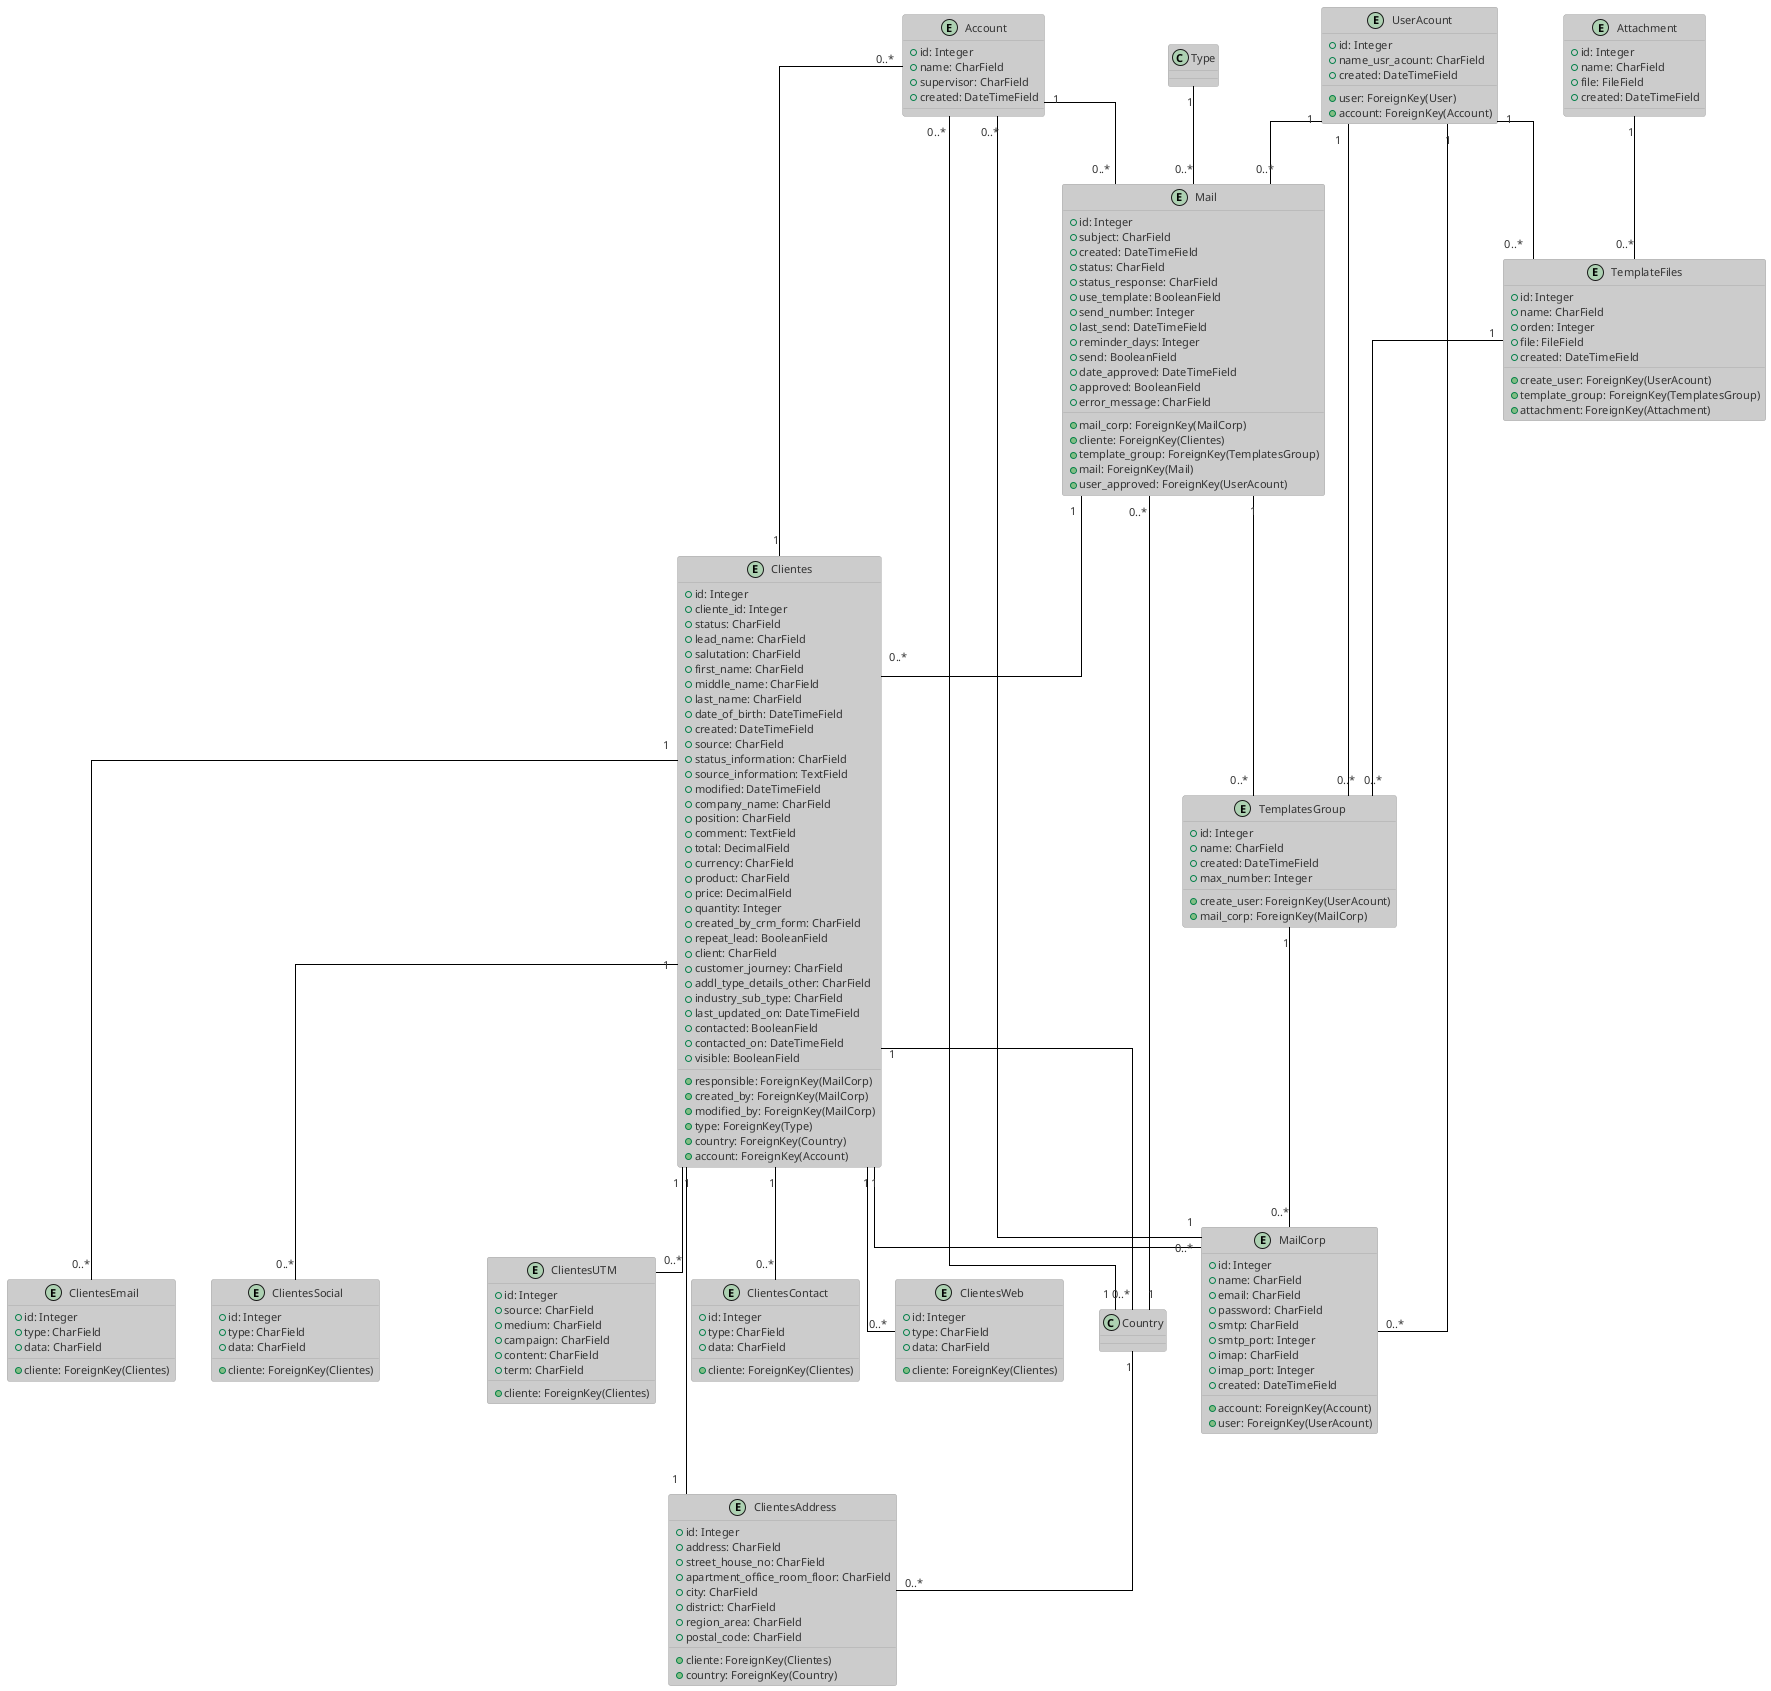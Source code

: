 @startuml
!theme reddress-lightorange
!define RECTANGLE entity
skinparam linetype ortho

RECTANGLE Account {
    +id: Integer
    +name: CharField
    +supervisor: CharField
    +created: DateTimeField
}

RECTANGLE MailCorp {
    +id: Integer
    +name: CharField
    +email: CharField
    +password: CharField
    +smtp: CharField
    +smtp_port: Integer
    +imap: CharField
    +imap_port: Integer
    +created: DateTimeField
    +account: ForeignKey(Account)
    +user: ForeignKey(UserAcount)
}

RECTANGLE Clientes {
    +id: Integer
    +cliente_id: Integer
    +status: CharField
    +lead_name: CharField
    +salutation: CharField
    +first_name: CharField
    +middle_name: CharField
    +last_name: CharField
    +date_of_birth: DateTimeField
    +created: DateTimeField
    +source: CharField
    +responsible: ForeignKey(MailCorp)
    +status_information: CharField
    +source_information: TextField
    +created_by: ForeignKey(MailCorp)
    +modified: DateTimeField
    +modified_by: ForeignKey(MailCorp)
    +company_name: CharField
    +position: CharField
    +comment: TextField
    +total: DecimalField
    +currency: CharField
    +product: CharField
    +price: DecimalField
    +quantity: Integer
    +created_by_crm_form: CharField
    +repeat_lead: BooleanField
    +client: CharField
    +customer_journey: CharField
    +type: ForeignKey(Type)
    +country: ForeignKey(Country)
    +account: ForeignKey(Account)
    +addl_type_details_other: CharField
    +industry_sub_type: CharField
    +last_updated_on: DateTimeField
    +contacted: BooleanField
    +contacted_on: DateTimeField
    +visible: BooleanField
}

RECTANGLE ClientesContact {
    +id: Integer
    +cliente: ForeignKey(Clientes)
    +type: CharField
    +data: CharField
}

RECTANGLE ClientesWeb {
    +id: Integer
    +cliente: ForeignKey(Clientes)
    +type: CharField
    +data: CharField
}

RECTANGLE ClientesEmail {
    +id: Integer
    +cliente: ForeignKey(Clientes)
    +type: CharField
    +data: CharField
}

RECTANGLE ClientesSocial {
    +id: Integer
    +cliente: ForeignKey(Clientes)
    +type: CharField
    +data: CharField
}

RECTANGLE ClientesAddress {
    +id: Integer
    +cliente: ForeignKey(Clientes)
    +address: CharField
    +street_house_no: CharField
    +apartment_office_room_floor: CharField
    +city: CharField
    +district: CharField
    +region_area: CharField
    +postal_code: CharField
    +country: ForeignKey(Country)
}

RECTANGLE ClientesUTM {
    +id: Integer
    +cliente: ForeignKey(Clientes)
    +source: CharField
    +medium: CharField
    +campaign: CharField
    +content: CharField
    +term: CharField
}

RECTANGLE Attachment {
    +id: Integer
    +name: CharField
    +file: FileField
    +created: DateTimeField
}

RECTANGLE TemplatesGroup {
    +id: Integer
    +name: CharField
    +created: DateTimeField
    +create_user: ForeignKey(UserAcount)
    +mail_corp: ForeignKey(MailCorp)
    +max_number: Integer
}

RECTANGLE TemplateFiles {
    +id: Integer
    +name: CharField
    +orden: Integer
    +file: FileField
    +created: DateTimeField
    +create_user: ForeignKey(UserAcount)
    +template_group: ForeignKey(TemplatesGroup)
    +attachment: ForeignKey(Attachment)
}

RECTANGLE Mail {
    +id: Integer
    +mail_corp: ForeignKey(MailCorp)
    +cliente: ForeignKey(Clientes)
    +subject: CharField
    +created: DateTimeField
    +status: CharField
    +status_response: CharField
    +use_template: BooleanField
    +template_group: ForeignKey(TemplatesGroup)
    +send_number: Integer
    +last_send: DateTimeField
    +reminder_days: Integer
    +mail: ForeignKey(Mail)
    +send: BooleanField
    +user_approved: ForeignKey(UserAcount)
    +date_approved: DateTimeField
    +approved: BooleanField
    +error_message: CharField
}

RECTANGLE UserAcount {
    +id: Integer
    +user: ForeignKey(User)
    +account: ForeignKey(Account)
    +name_usr_acount: CharField
    +created: DateTimeField
}

UserAcount "1" -- "0..*" Mail
UserAcount "1" -- "0..*" MailCorp
MailCorp "1" -- "0..*" Account
Country "1" -- "0..*" Account
Account "1" -- "0..*" Mail
Type "1" -- "0..*" Mail
Country "1" -- "0..*" Mail
UserAcount "1" -- "0..*" TemplateFiles
UserAcount "1" -- "0..*" TemplatesGroup
Mail "1" -- "0..*" Clientes
Mail "1" -- "0..*" TemplatesGroup
TemplatesGroup "1" -- "0..*" MailCorp
TemplateFiles "1" -- "0..*" TemplatesGroup
Attachment "1" -- "0..*" TemplateFiles
Clientes "1" -- "0..*" Country
Clientes "1" -- "0..*" Account
Clientes "1" -- "0..*" MailCorp
Clientes "1" -- "0..*" ClientesUTM
Clientes "1" -- "0..*" ClientesSocial
Clientes "1" -- "0..*" ClientesEmail
Clientes "1" -- "0..*" ClientesWeb
Clientes "1" -- "0..*" ClientesContact
Clientes "1" -- "1" ClientesAddress
Country "1" -- "0..*" ClientesAddress

@enduml

